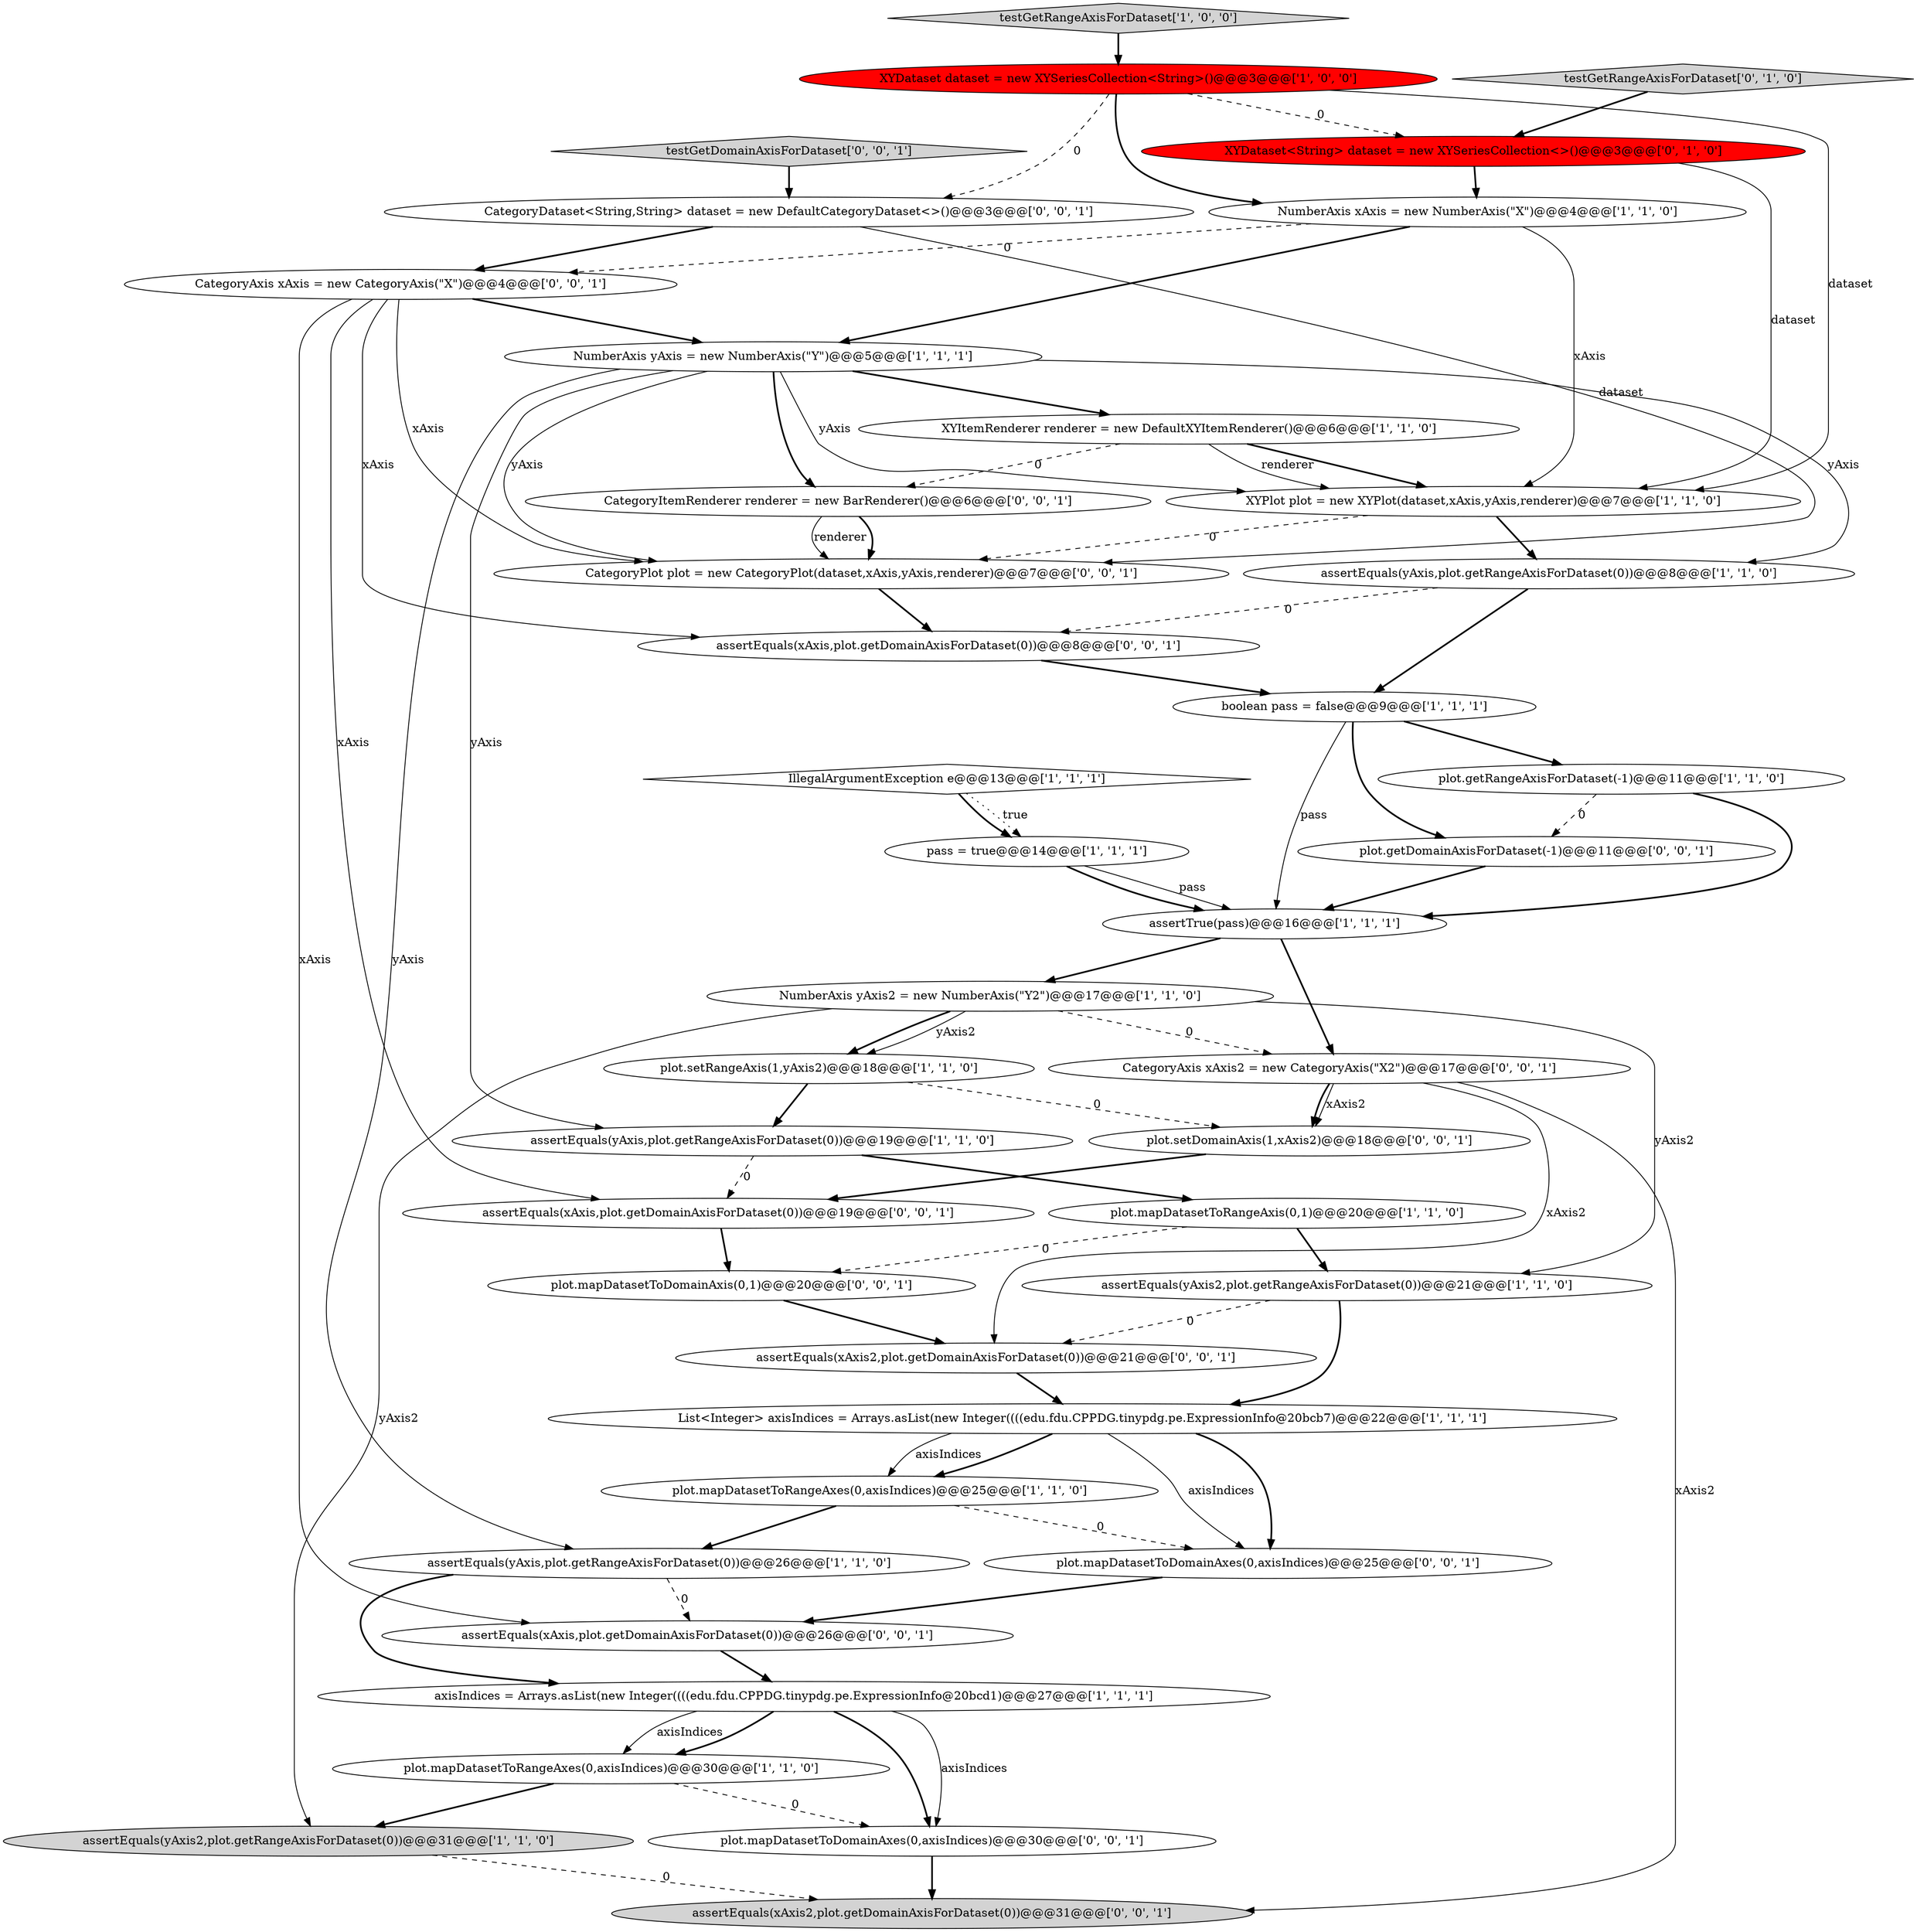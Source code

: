 digraph {
38 [style = filled, label = "plot.mapDatasetToDomainAxes(0,axisIndices)@@@25@@@['0', '0', '1']", fillcolor = white, shape = ellipse image = "AAA0AAABBB3BBB"];
23 [style = filled, label = "XYDataset<String> dataset = new XYSeriesCollection<>()@@@3@@@['0', '1', '0']", fillcolor = red, shape = ellipse image = "AAA1AAABBB2BBB"];
35 [style = filled, label = "plot.setDomainAxis(1,xAxis2)@@@18@@@['0', '0', '1']", fillcolor = white, shape = ellipse image = "AAA0AAABBB3BBB"];
33 [style = filled, label = "testGetDomainAxisForDataset['0', '0', '1']", fillcolor = lightgray, shape = diamond image = "AAA0AAABBB3BBB"];
27 [style = filled, label = "assertEquals(xAxis,plot.getDomainAxisForDataset(0))@@@8@@@['0', '0', '1']", fillcolor = white, shape = ellipse image = "AAA0AAABBB3BBB"];
39 [style = filled, label = "CategoryItemRenderer renderer = new BarRenderer()@@@6@@@['0', '0', '1']", fillcolor = white, shape = ellipse image = "AAA0AAABBB3BBB"];
32 [style = filled, label = "assertEquals(xAxis2,plot.getDomainAxisForDataset(0))@@@21@@@['0', '0', '1']", fillcolor = white, shape = ellipse image = "AAA0AAABBB3BBB"];
29 [style = filled, label = "CategoryDataset<String,String> dataset = new DefaultCategoryDataset<>()@@@3@@@['0', '0', '1']", fillcolor = white, shape = ellipse image = "AAA0AAABBB3BBB"];
13 [style = filled, label = "List<Integer> axisIndices = Arrays.asList(new Integer((((edu.fdu.CPPDG.tinypdg.pe.ExpressionInfo@20bcb7)@@@22@@@['1', '1', '1']", fillcolor = white, shape = ellipse image = "AAA0AAABBB1BBB"];
4 [style = filled, label = "pass = true@@@14@@@['1', '1', '1']", fillcolor = white, shape = ellipse image = "AAA0AAABBB1BBB"];
26 [style = filled, label = "CategoryPlot plot = new CategoryPlot(dataset,xAxis,yAxis,renderer)@@@7@@@['0', '0', '1']", fillcolor = white, shape = ellipse image = "AAA0AAABBB3BBB"];
25 [style = filled, label = "CategoryAxis xAxis = new CategoryAxis(\"X\")@@@4@@@['0', '0', '1']", fillcolor = white, shape = ellipse image = "AAA0AAABBB3BBB"];
2 [style = filled, label = "boolean pass = false@@@9@@@['1', '1', '1']", fillcolor = white, shape = ellipse image = "AAA0AAABBB1BBB"];
6 [style = filled, label = "assertTrue(pass)@@@16@@@['1', '1', '1']", fillcolor = white, shape = ellipse image = "AAA0AAABBB1BBB"];
11 [style = filled, label = "assertEquals(yAxis,plot.getRangeAxisForDataset(0))@@@26@@@['1', '1', '0']", fillcolor = white, shape = ellipse image = "AAA0AAABBB1BBB"];
40 [style = filled, label = "plot.getDomainAxisForDataset(-1)@@@11@@@['0', '0', '1']", fillcolor = white, shape = ellipse image = "AAA0AAABBB3BBB"];
17 [style = filled, label = "plot.setRangeAxis(1,yAxis2)@@@18@@@['1', '1', '0']", fillcolor = white, shape = ellipse image = "AAA0AAABBB1BBB"];
12 [style = filled, label = "plot.getRangeAxisForDataset(-1)@@@11@@@['1', '1', '0']", fillcolor = white, shape = ellipse image = "AAA0AAABBB1BBB"];
36 [style = filled, label = "assertEquals(xAxis,plot.getDomainAxisForDataset(0))@@@19@@@['0', '0', '1']", fillcolor = white, shape = ellipse image = "AAA0AAABBB3BBB"];
19 [style = filled, label = "NumberAxis yAxis = new NumberAxis(\"Y\")@@@5@@@['1', '1', '1']", fillcolor = white, shape = ellipse image = "AAA0AAABBB1BBB"];
5 [style = filled, label = "XYItemRenderer renderer = new DefaultXYItemRenderer()@@@6@@@['1', '1', '0']", fillcolor = white, shape = ellipse image = "AAA0AAABBB1BBB"];
21 [style = filled, label = "assertEquals(yAxis2,plot.getRangeAxisForDataset(0))@@@21@@@['1', '1', '0']", fillcolor = white, shape = ellipse image = "AAA0AAABBB1BBB"];
14 [style = filled, label = "plot.mapDatasetToRangeAxes(0,axisIndices)@@@25@@@['1', '1', '0']", fillcolor = white, shape = ellipse image = "AAA0AAABBB1BBB"];
28 [style = filled, label = "plot.mapDatasetToDomainAxes(0,axisIndices)@@@30@@@['0', '0', '1']", fillcolor = white, shape = ellipse image = "AAA0AAABBB3BBB"];
30 [style = filled, label = "assertEquals(xAxis2,plot.getDomainAxisForDataset(0))@@@31@@@['0', '0', '1']", fillcolor = lightgray, shape = ellipse image = "AAA0AAABBB3BBB"];
8 [style = filled, label = "XYDataset dataset = new XYSeriesCollection<String>()@@@3@@@['1', '0', '0']", fillcolor = red, shape = ellipse image = "AAA1AAABBB1BBB"];
20 [style = filled, label = "testGetRangeAxisForDataset['1', '0', '0']", fillcolor = lightgray, shape = diamond image = "AAA0AAABBB1BBB"];
16 [style = filled, label = "NumberAxis yAxis2 = new NumberAxis(\"Y2\")@@@17@@@['1', '1', '0']", fillcolor = white, shape = ellipse image = "AAA0AAABBB1BBB"];
15 [style = filled, label = "NumberAxis xAxis = new NumberAxis(\"X\")@@@4@@@['1', '1', '0']", fillcolor = white, shape = ellipse image = "AAA0AAABBB1BBB"];
34 [style = filled, label = "CategoryAxis xAxis2 = new CategoryAxis(\"X2\")@@@17@@@['0', '0', '1']", fillcolor = white, shape = ellipse image = "AAA0AAABBB3BBB"];
31 [style = filled, label = "plot.mapDatasetToDomainAxis(0,1)@@@20@@@['0', '0', '1']", fillcolor = white, shape = ellipse image = "AAA0AAABBB3BBB"];
24 [style = filled, label = "testGetRangeAxisForDataset['0', '1', '0']", fillcolor = lightgray, shape = diamond image = "AAA0AAABBB2BBB"];
7 [style = filled, label = "assertEquals(yAxis2,plot.getRangeAxisForDataset(0))@@@31@@@['1', '1', '0']", fillcolor = lightgray, shape = ellipse image = "AAA0AAABBB1BBB"];
10 [style = filled, label = "assertEquals(yAxis,plot.getRangeAxisForDataset(0))@@@19@@@['1', '1', '0']", fillcolor = white, shape = ellipse image = "AAA0AAABBB1BBB"];
0 [style = filled, label = "axisIndices = Arrays.asList(new Integer((((edu.fdu.CPPDG.tinypdg.pe.ExpressionInfo@20bcd1)@@@27@@@['1', '1', '1']", fillcolor = white, shape = ellipse image = "AAA0AAABBB1BBB"];
1 [style = filled, label = "plot.mapDatasetToRangeAxis(0,1)@@@20@@@['1', '1', '0']", fillcolor = white, shape = ellipse image = "AAA0AAABBB1BBB"];
22 [style = filled, label = "plot.mapDatasetToRangeAxes(0,axisIndices)@@@30@@@['1', '1', '0']", fillcolor = white, shape = ellipse image = "AAA0AAABBB1BBB"];
18 [style = filled, label = "IllegalArgumentException e@@@13@@@['1', '1', '1']", fillcolor = white, shape = diamond image = "AAA0AAABBB1BBB"];
9 [style = filled, label = "XYPlot plot = new XYPlot(dataset,xAxis,yAxis,renderer)@@@7@@@['1', '1', '0']", fillcolor = white, shape = ellipse image = "AAA0AAABBB1BBB"];
3 [style = filled, label = "assertEquals(yAxis,plot.getRangeAxisForDataset(0))@@@8@@@['1', '1', '0']", fillcolor = white, shape = ellipse image = "AAA0AAABBB1BBB"];
37 [style = filled, label = "assertEquals(xAxis,plot.getDomainAxisForDataset(0))@@@26@@@['0', '0', '1']", fillcolor = white, shape = ellipse image = "AAA0AAABBB3BBB"];
37->0 [style = bold, label=""];
29->26 [style = solid, label="dataset"];
25->27 [style = solid, label="xAxis"];
40->6 [style = bold, label=""];
5->9 [style = bold, label=""];
10->36 [style = dashed, label="0"];
17->35 [style = dashed, label="0"];
0->22 [style = solid, label="axisIndices"];
23->9 [style = solid, label="dataset"];
19->5 [style = bold, label=""];
0->28 [style = solid, label="axisIndices"];
15->25 [style = dashed, label="0"];
1->21 [style = bold, label=""];
25->19 [style = bold, label=""];
2->6 [style = solid, label="pass"];
16->17 [style = solid, label="yAxis2"];
25->36 [style = solid, label="xAxis"];
14->11 [style = bold, label=""];
13->14 [style = bold, label=""];
27->2 [style = bold, label=""];
16->7 [style = solid, label="yAxis2"];
21->13 [style = bold, label=""];
5->9 [style = solid, label="renderer"];
19->10 [style = solid, label="yAxis"];
25->26 [style = solid, label="xAxis"];
28->30 [style = bold, label=""];
1->31 [style = dashed, label="0"];
36->31 [style = bold, label=""];
8->9 [style = solid, label="dataset"];
19->39 [style = bold, label=""];
34->30 [style = solid, label="xAxis2"];
5->39 [style = dashed, label="0"];
16->17 [style = bold, label=""];
22->7 [style = bold, label=""];
39->26 [style = bold, label=""];
25->37 [style = solid, label="xAxis"];
21->32 [style = dashed, label="0"];
33->29 [style = bold, label=""];
16->34 [style = dashed, label="0"];
26->27 [style = bold, label=""];
20->8 [style = bold, label=""];
18->4 [style = bold, label=""];
3->2 [style = bold, label=""];
22->28 [style = dashed, label="0"];
38->37 [style = bold, label=""];
39->26 [style = solid, label="renderer"];
13->14 [style = solid, label="axisIndices"];
19->9 [style = solid, label="yAxis"];
34->35 [style = bold, label=""];
10->1 [style = bold, label=""];
17->10 [style = bold, label=""];
19->11 [style = solid, label="yAxis"];
8->15 [style = bold, label=""];
6->34 [style = bold, label=""];
31->32 [style = bold, label=""];
3->27 [style = dashed, label="0"];
23->15 [style = bold, label=""];
4->6 [style = solid, label="pass"];
15->9 [style = solid, label="xAxis"];
15->19 [style = bold, label=""];
19->3 [style = solid, label="yAxis"];
14->38 [style = dashed, label="0"];
9->26 [style = dashed, label="0"];
9->3 [style = bold, label=""];
8->29 [style = dashed, label="0"];
24->23 [style = bold, label=""];
4->6 [style = bold, label=""];
29->25 [style = bold, label=""];
34->35 [style = solid, label="xAxis2"];
2->40 [style = bold, label=""];
19->26 [style = solid, label="yAxis"];
12->6 [style = bold, label=""];
34->32 [style = solid, label="xAxis2"];
2->12 [style = bold, label=""];
16->21 [style = solid, label="yAxis2"];
11->0 [style = bold, label=""];
12->40 [style = dashed, label="0"];
6->16 [style = bold, label=""];
0->22 [style = bold, label=""];
7->30 [style = dashed, label="0"];
11->37 [style = dashed, label="0"];
13->38 [style = bold, label=""];
18->4 [style = dotted, label="true"];
35->36 [style = bold, label=""];
32->13 [style = bold, label=""];
13->38 [style = solid, label="axisIndices"];
0->28 [style = bold, label=""];
8->23 [style = dashed, label="0"];
}
